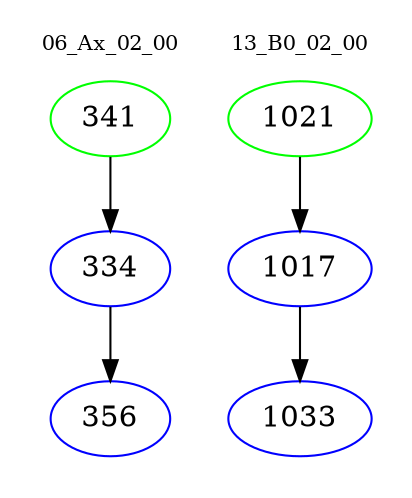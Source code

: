 digraph{
subgraph cluster_0 {
color = white
label = "06_Ax_02_00";
fontsize=10;
T0_341 [label="341", color="green"]
T0_341 -> T0_334 [color="black"]
T0_334 [label="334", color="blue"]
T0_334 -> T0_356 [color="black"]
T0_356 [label="356", color="blue"]
}
subgraph cluster_1 {
color = white
label = "13_B0_02_00";
fontsize=10;
T1_1021 [label="1021", color="green"]
T1_1021 -> T1_1017 [color="black"]
T1_1017 [label="1017", color="blue"]
T1_1017 -> T1_1033 [color="black"]
T1_1033 [label="1033", color="blue"]
}
}
